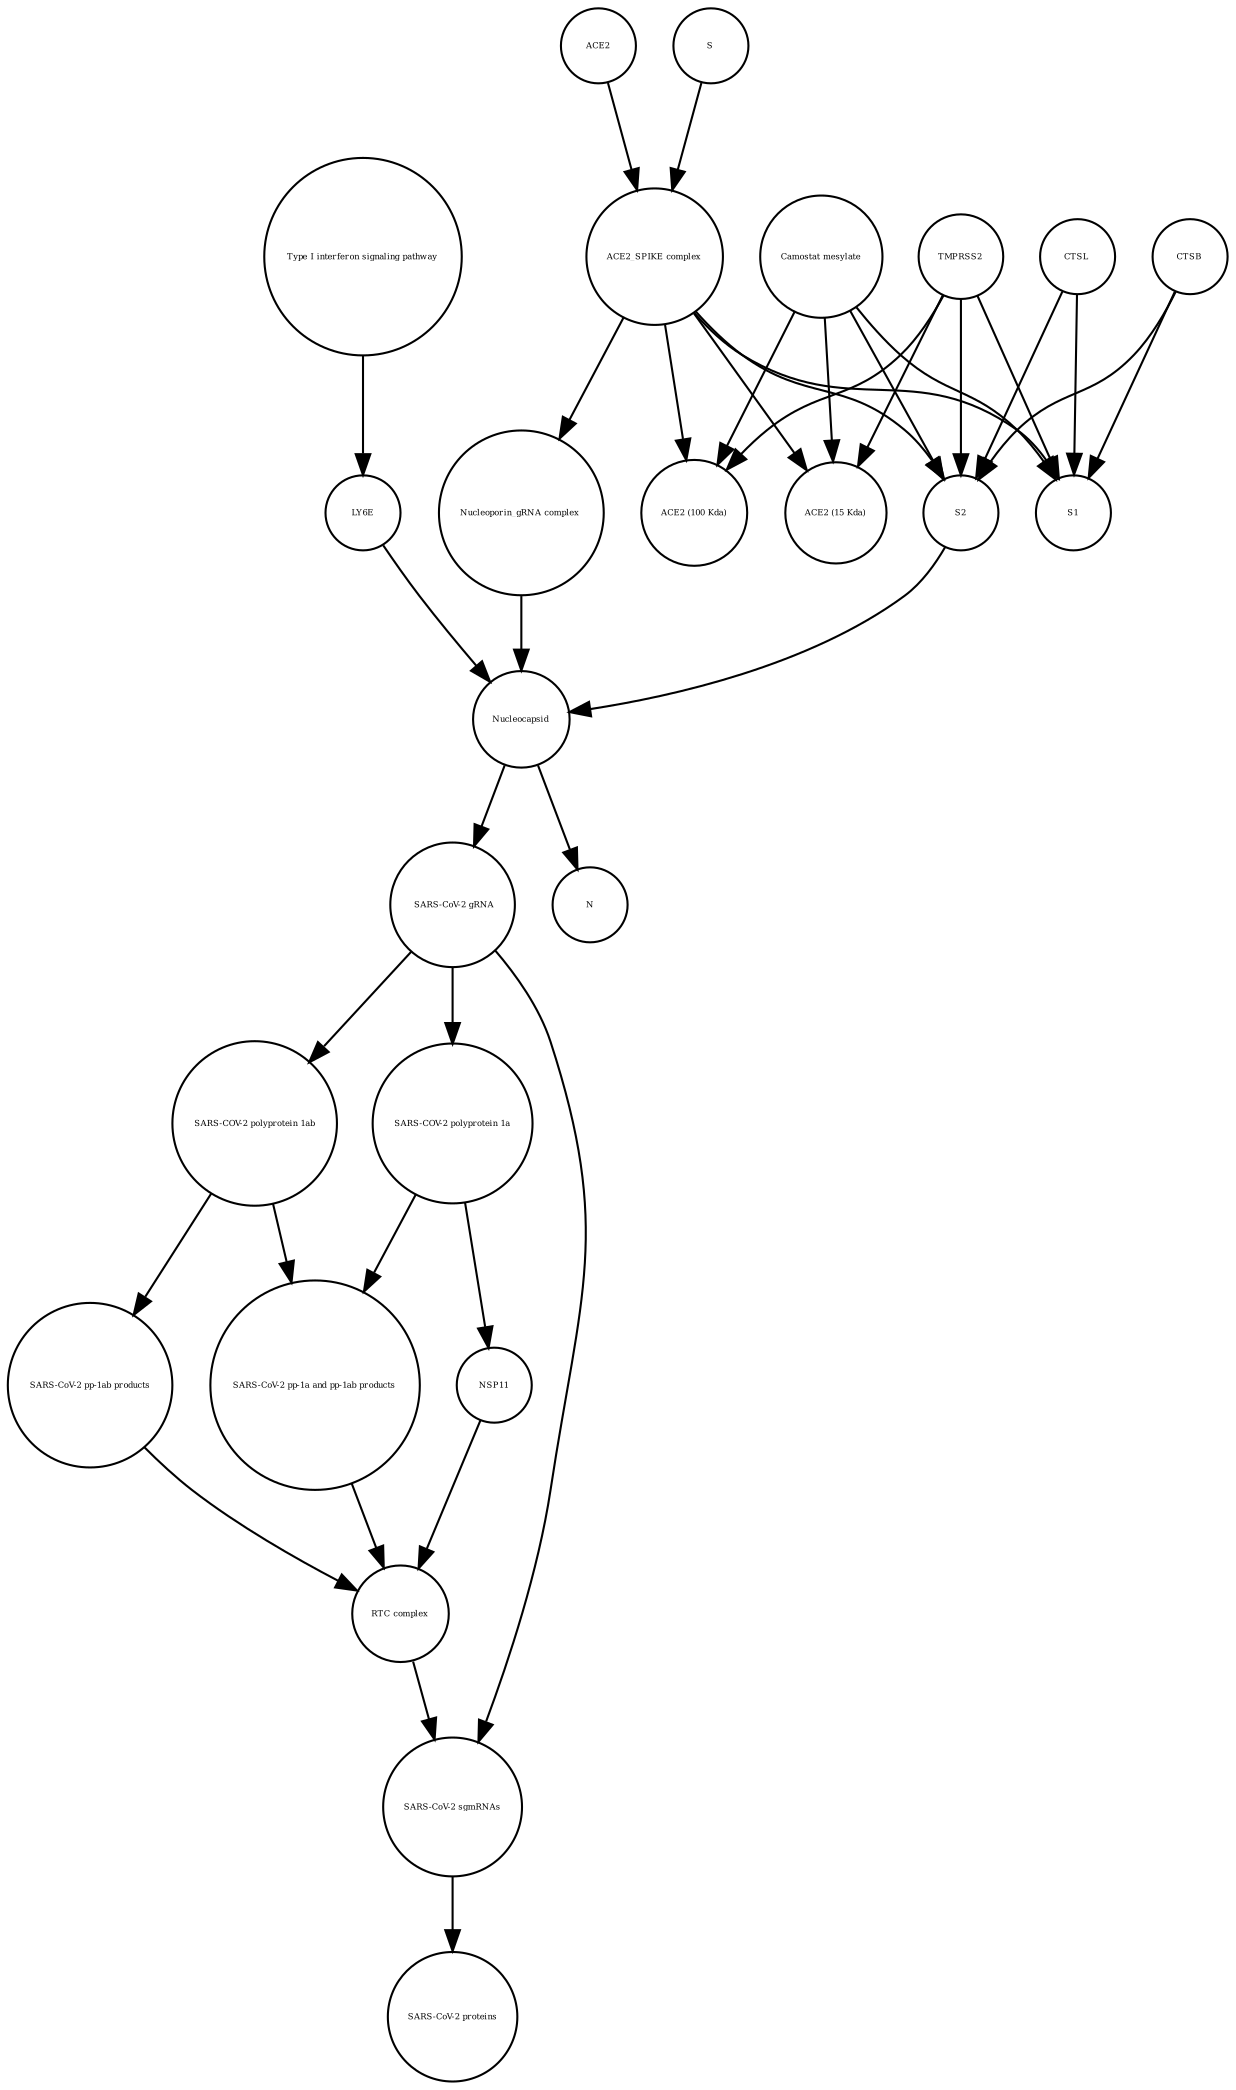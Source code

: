 strict digraph  {
"Type I interferon signaling pathway" [annotation="", bipartite=0, cls=phenotype, fontsize=4, label="Type I interferon signaling pathway", shape=circle];
LY6E [annotation="", bipartite=0, cls=macromolecule, fontsize=4, label=LY6E, shape=circle];
"RTC complex" [annotation="", bipartite=0, cls=complex, fontsize=4, label="RTC complex", shape=circle];
"ACE2 (100 Kda)" [annotation="", bipartite=0, cls=macromolecule, fontsize=4, label="ACE2 (100 Kda)", shape=circle];
Nucleocapsid [annotation="", bipartite=0, cls=complex, fontsize=4, label=Nucleocapsid, shape=circle];
"SARS-CoV-2 sgmRNAs" [annotation="", bipartite=0, cls=complex, fontsize=4, label="SARS-CoV-2 sgmRNAs", shape=circle];
"ACE2_SPIKE complex" [annotation="", bipartite=0, cls=complex, fontsize=4, label="ACE2_SPIKE complex", shape=circle];
" SARS-CoV-2 gRNA" [annotation="", bipartite=0, cls="nucleic acid feature", fontsize=4, label=" SARS-CoV-2 gRNA", shape=circle];
"SARS-CoV-2 pp-1a and pp-1ab products" [annotation="", bipartite=0, cls=complex, fontsize=4, label="SARS-CoV-2 pp-1a and pp-1ab products", shape=circle];
NSP11 [annotation="", bipartite=0, cls=macromolecule, fontsize=4, label=NSP11, shape=circle];
"SARS-COV-2 polyprotein 1a" [annotation="", bipartite=0, cls=macromolecule, fontsize=4, label="SARS-COV-2 polyprotein 1a", shape=circle];
"ACE2 (15 Kda)" [annotation="", bipartite=0, cls=macromolecule, fontsize=4, label="ACE2 (15 Kda)", shape=circle];
ACE2 [annotation="", bipartite=0, cls=macromolecule, fontsize=4, label=ACE2, shape=circle];
CTSL [annotation="", bipartite=0, cls=macromolecule, fontsize=4, label=CTSL, shape=circle];
N [annotation="", bipartite=0, cls=macromolecule, fontsize=4, label=N, shape=circle];
S2 [annotation="", bipartite=0, cls=macromolecule, fontsize=4, label=S2, shape=circle];
"Camostat mesylate" [annotation="urn_miriam_pubchem.compound_2536", bipartite=0, cls="simple chemical", fontsize=4, label="Camostat mesylate", shape=circle];
"SARS-CoV-2 proteins" [annotation="", bipartite=0, cls=complex, fontsize=4, label="SARS-CoV-2 proteins", shape=circle];
"Nucleoporin_gRNA complex " [annotation="", bipartite=0, cls=complex, fontsize=4, label="Nucleoporin_gRNA complex ", shape=circle];
S [annotation="", bipartite=0, cls="macromolecule multimer", fontsize=4, label=S, shape=circle];
TMPRSS2 [annotation="", bipartite=0, cls=macromolecule, fontsize=4, label=TMPRSS2, shape=circle];
S1 [annotation="", bipartite=0, cls=macromolecule, fontsize=4, label=S1, shape=circle];
"SARS-COV-2 polyprotein 1ab" [annotation="", bipartite=0, cls=macromolecule, fontsize=4, label="SARS-COV-2 polyprotein 1ab", shape=circle];
CTSB [annotation="", bipartite=0, cls=macromolecule, fontsize=4, label=CTSB, shape=circle];
"SARS-CoV-2 pp-1ab products" [annotation="", bipartite=0, cls=complex, fontsize=4, label="SARS-CoV-2 pp-1ab products", shape=circle];
"Type I interferon signaling pathway" -> LY6E  [annotation="", interaction_type=stimulation];
LY6E -> Nucleocapsid  [annotation="urn_miriam_doi_10.1101%2F2020.03.05.979260|urn_miriam_doi_10.1101%2F2020.04.02.021469", interaction_type=inhibition];
"RTC complex" -> "SARS-CoV-2 sgmRNAs"  [annotation=urn_miriam_pubmed_31226023, interaction_type="necessary stimulation"];
Nucleocapsid -> " SARS-CoV-2 gRNA"  [annotation="", interaction_type=production];
Nucleocapsid -> N  [annotation="", interaction_type=production];
"SARS-CoV-2 sgmRNAs" -> "SARS-CoV-2 proteins"  [annotation="", interaction_type=production];
"ACE2_SPIKE complex" -> S2  [annotation="", interaction_type=production];
"ACE2_SPIKE complex" -> "ACE2 (100 Kda)"  [annotation="", interaction_type=production];
"ACE2_SPIKE complex" -> S1  [annotation="", interaction_type=production];
"ACE2_SPIKE complex" -> "ACE2 (15 Kda)"  [annotation="", interaction_type=production];
"ACE2_SPIKE complex" -> "Nucleoporin_gRNA complex "  [annotation="urn_miriam_pubmed_32142651|urn_miriam_pubmed_32094589", interaction_type=stimulation];
" SARS-CoV-2 gRNA" -> "SARS-COV-2 polyprotein 1ab"  [annotation="", interaction_type=production];
" SARS-CoV-2 gRNA" -> "SARS-COV-2 polyprotein 1a"  [annotation="", interaction_type=production];
" SARS-CoV-2 gRNA" -> "SARS-CoV-2 sgmRNAs"  [annotation="", interaction_type=production];
"SARS-CoV-2 pp-1a and pp-1ab products" -> "RTC complex"  [annotation="", interaction_type=production];
NSP11 -> "RTC complex"  [annotation="", interaction_type=production];
"SARS-COV-2 polyprotein 1a" -> NSP11  [annotation=urn_miriam_pubmed_31226023, interaction_type=catalysis];
"SARS-COV-2 polyprotein 1a" -> "SARS-CoV-2 pp-1a and pp-1ab products"  [annotation=urn_miriam_pubmed_31226023, interaction_type=catalysis];
ACE2 -> "ACE2_SPIKE complex"  [annotation="", interaction_type=production];
CTSL -> S1  [annotation=urn_miriam_pubmed_32142651, interaction_type=catalysis];
CTSL -> S2  [annotation=urn_miriam_pubmed_32142651, interaction_type=catalysis];
S2 -> Nucleocapsid  [annotation="", interaction_type=stimulation];
"Camostat mesylate" -> S1  [annotation="urn_miriam_pubmed_32142651|urn_miriam_pubmed_32094589|urn_miriam_pubmed_24227843", interaction_type=inhibition];
"Camostat mesylate" -> S2  [annotation="urn_miriam_pubmed_32142651|urn_miriam_pubmed_32094589|urn_miriam_pubmed_24227843", interaction_type=inhibition];
"Camostat mesylate" -> "ACE2 (100 Kda)"  [annotation="urn_miriam_pubmed_32142651|urn_miriam_pubmed_32094589|urn_miriam_pubmed_24227843", interaction_type=inhibition];
"Camostat mesylate" -> "ACE2 (15 Kda)"  [annotation="urn_miriam_pubmed_32142651|urn_miriam_pubmed_32094589|urn_miriam_pubmed_24227843", interaction_type=inhibition];
"Nucleoporin_gRNA complex " -> Nucleocapsid  [annotation="", interaction_type=production];
S -> "ACE2_SPIKE complex"  [annotation="", interaction_type=production];
TMPRSS2 -> S1  [annotation="urn_miriam_pubmed_32142651|urn_miriam_pubmed_32094589|urn_miriam_pubmed_24227843", interaction_type=catalysis];
TMPRSS2 -> S2  [annotation="urn_miriam_pubmed_32142651|urn_miriam_pubmed_32094589|urn_miriam_pubmed_24227843", interaction_type=catalysis];
TMPRSS2 -> "ACE2 (100 Kda)"  [annotation="urn_miriam_pubmed_32142651|urn_miriam_pubmed_32094589|urn_miriam_pubmed_24227843", interaction_type=catalysis];
TMPRSS2 -> "ACE2 (15 Kda)"  [annotation="urn_miriam_pubmed_32142651|urn_miriam_pubmed_32094589|urn_miriam_pubmed_24227843", interaction_type=catalysis];
"SARS-COV-2 polyprotein 1ab" -> "SARS-CoV-2 pp-1a and pp-1ab products"  [annotation=urn_miriam_pubmed_31226023, interaction_type=catalysis];
"SARS-COV-2 polyprotein 1ab" -> "SARS-CoV-2 pp-1ab products"  [annotation=urn_miriam_pubmed_31226023, interaction_type=catalysis];
CTSB -> S1  [annotation=urn_miriam_pubmed_32142651, interaction_type=catalysis];
CTSB -> S2  [annotation=urn_miriam_pubmed_32142651, interaction_type=catalysis];
"SARS-CoV-2 pp-1ab products" -> "RTC complex"  [annotation="", interaction_type=production];
}
